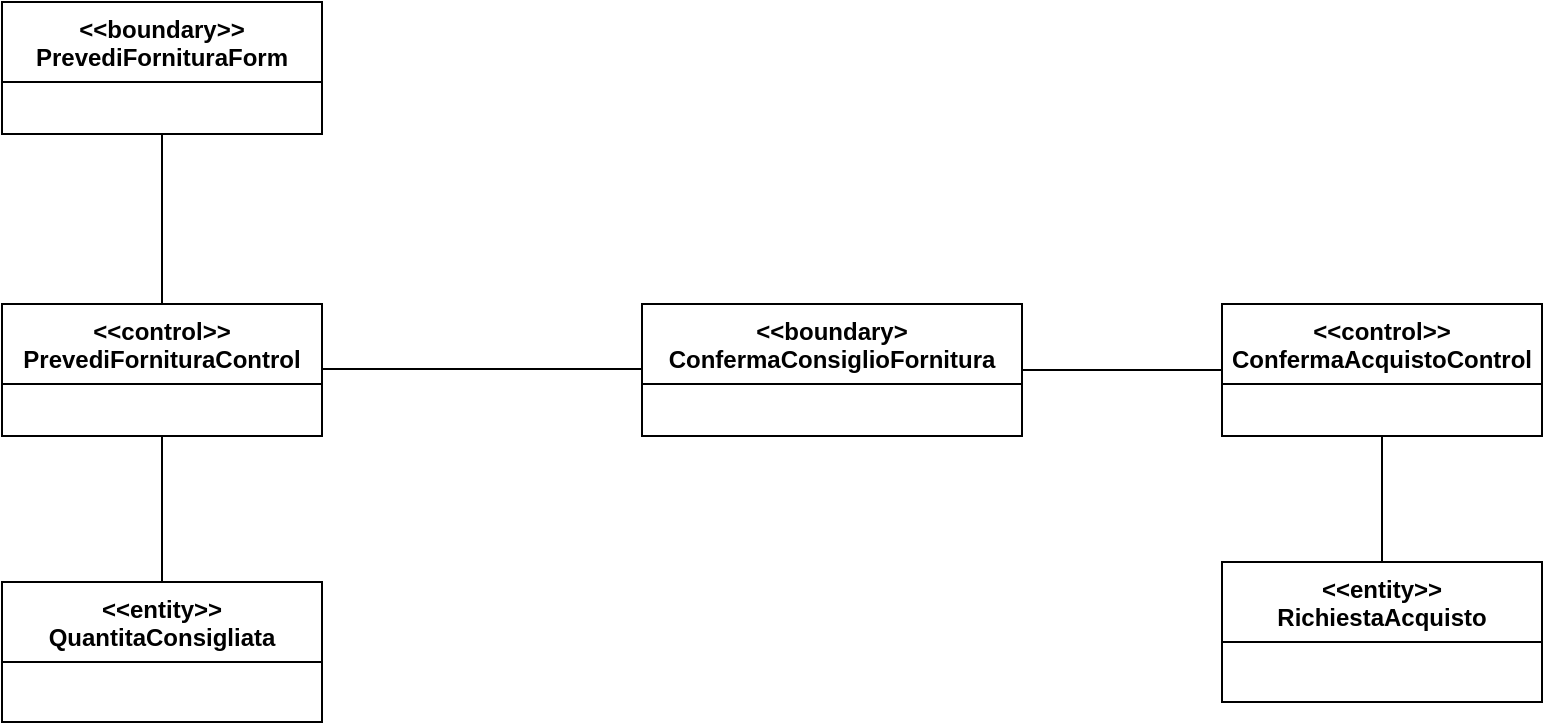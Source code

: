 <mxfile version="13.10.0" type="device"><diagram id="VEALCeUwF3XGAOeQOOFP" name="Page-1"><mxGraphModel dx="1038" dy="568" grid="1" gridSize="10" guides="1" tooltips="1" connect="1" arrows="1" fold="1" page="1" pageScale="1" pageWidth="1169" pageHeight="827" math="0" shadow="0"><root><mxCell id="0"/><mxCell id="1" parent="0"/><mxCell id="9KC7cvqpqJbSlsWIJKcX-2" value="&lt;&lt;boundary&gt;&gt;&#10;PrevediFornituraForm" style="swimlane;fontStyle=1;align=center;verticalAlign=top;childLayout=stackLayout;horizontal=1;startSize=40;horizontalStack=0;resizeParent=1;resizeParentMax=0;resizeLast=0;collapsible=1;marginBottom=0;" parent="1" vertex="1"><mxGeometry x="120" y="240" width="160" height="66" as="geometry"/></mxCell><mxCell id="9KC7cvqpqJbSlsWIJKcX-8" value="&lt;&lt;control&gt;&gt;&#10;PrevediFornituraControl" style="swimlane;fontStyle=1;align=center;verticalAlign=top;childLayout=stackLayout;horizontal=1;startSize=40;horizontalStack=0;resizeParent=1;resizeParentMax=0;resizeLast=0;collapsible=1;marginBottom=0;" parent="1" vertex="1"><mxGeometry x="120" y="391" width="160" height="66" as="geometry"/></mxCell><mxCell id="9KC7cvqpqJbSlsWIJKcX-6" value="&lt;&lt;boundary&gt;&#10;ConfermaConsiglioFornitura" style="swimlane;fontStyle=1;align=center;verticalAlign=top;childLayout=stackLayout;horizontal=1;startSize=40;horizontalStack=0;resizeParent=1;resizeParentMax=0;resizeLast=0;collapsible=1;marginBottom=0;" parent="1" vertex="1"><mxGeometry x="440" y="391" width="190" height="66" as="geometry"/></mxCell><mxCell id="9KC7cvqpqJbSlsWIJKcX-22" value="" style="endArrow=none;html=1;edgeStyle=orthogonalEdgeStyle;exitX=0.5;exitY=0;exitDx=0;exitDy=0;entryX=0.5;entryY=1;entryDx=0;entryDy=0;" parent="1" source="9KC7cvqpqJbSlsWIJKcX-8" target="9KC7cvqpqJbSlsWIJKcX-2" edge="1"><mxGeometry relative="1" as="geometry"><mxPoint x="420" y="320" as="sourcePoint"/><mxPoint x="200" y="340" as="targetPoint"/><Array as="points"/></mxGeometry></mxCell><mxCell id="9KC7cvqpqJbSlsWIJKcX-18" value="&lt;&lt;entity&gt;&gt;&#10;QuantitaConsigliata" style="swimlane;fontStyle=1;align=center;verticalAlign=top;childLayout=stackLayout;horizontal=1;startSize=40;horizontalStack=0;resizeParent=1;resizeParentMax=0;resizeLast=0;collapsible=1;marginBottom=0;" parent="1" vertex="1"><mxGeometry x="120" y="530" width="160" height="70" as="geometry"/></mxCell><mxCell id="9KC7cvqpqJbSlsWIJKcX-29" value="" style="endArrow=none;html=1;edgeStyle=orthogonalEdgeStyle;exitX=0.5;exitY=1;exitDx=0;exitDy=0;" parent="1" edge="1" source="9KC7cvqpqJbSlsWIJKcX-8"><mxGeometry relative="1" as="geometry"><mxPoint x="256" y="458" as="sourcePoint"/><mxPoint x="200" y="530" as="targetPoint"/><Array as="points"><mxPoint x="200" y="510"/><mxPoint x="200" y="510"/></Array></mxGeometry></mxCell><mxCell id="9KC7cvqpqJbSlsWIJKcX-30" value="" style="endArrow=none;html=1;edgeStyle=orthogonalEdgeStyle;" parent="1" edge="1"><mxGeometry relative="1" as="geometry"><mxPoint x="280" y="423.5" as="sourcePoint"/><mxPoint x="440" y="423.5" as="targetPoint"/></mxGeometry></mxCell><mxCell id="9KC7cvqpqJbSlsWIJKcX-12" value="&lt;&lt;control&gt;&gt;&#10;ConfermaAcquistoControl" style="swimlane;fontStyle=1;align=center;verticalAlign=top;childLayout=stackLayout;horizontal=1;startSize=40;horizontalStack=0;resizeParent=1;resizeParentMax=0;resizeLast=0;collapsible=1;marginBottom=0;" parent="1" vertex="1"><mxGeometry x="730" y="391" width="160" height="66" as="geometry"/></mxCell><mxCell id="9KC7cvqpqJbSlsWIJKcX-33" value="" style="endArrow=none;html=1;edgeStyle=orthogonalEdgeStyle;exitX=1;exitY=0.5;exitDx=0;exitDy=0;" parent="1" source="9KC7cvqpqJbSlsWIJKcX-6" edge="1"><mxGeometry relative="1" as="geometry"><mxPoint x="640" y="330" as="sourcePoint"/><mxPoint x="730" y="424" as="targetPoint"/></mxGeometry></mxCell><mxCell id="XXUj1YvogWLVFnYbDlGX-1" value="&lt;&lt;entity&gt;&gt;&#10;RichiestaAcquisto" style="swimlane;fontStyle=1;align=center;verticalAlign=top;childLayout=stackLayout;horizontal=1;startSize=40;horizontalStack=0;resizeParent=1;resizeParentMax=0;resizeLast=0;collapsible=1;marginBottom=0;" vertex="1" parent="1"><mxGeometry x="730" y="520" width="160" height="70" as="geometry"/></mxCell><mxCell id="XXUj1YvogWLVFnYbDlGX-2" value="" style="endArrow=none;html=1;edgeStyle=orthogonalEdgeStyle;exitX=0.5;exitY=1;exitDx=0;exitDy=0;entryX=0.5;entryY=0;entryDx=0;entryDy=0;" edge="1" parent="1" source="9KC7cvqpqJbSlsWIJKcX-12" target="XXUj1YvogWLVFnYbDlGX-1"><mxGeometry relative="1" as="geometry"><mxPoint x="210" y="467" as="sourcePoint"/><mxPoint x="210" y="540" as="targetPoint"/><Array as="points"><mxPoint x="810" y="490"/><mxPoint x="810" y="490"/></Array></mxGeometry></mxCell></root></mxGraphModel></diagram></mxfile>